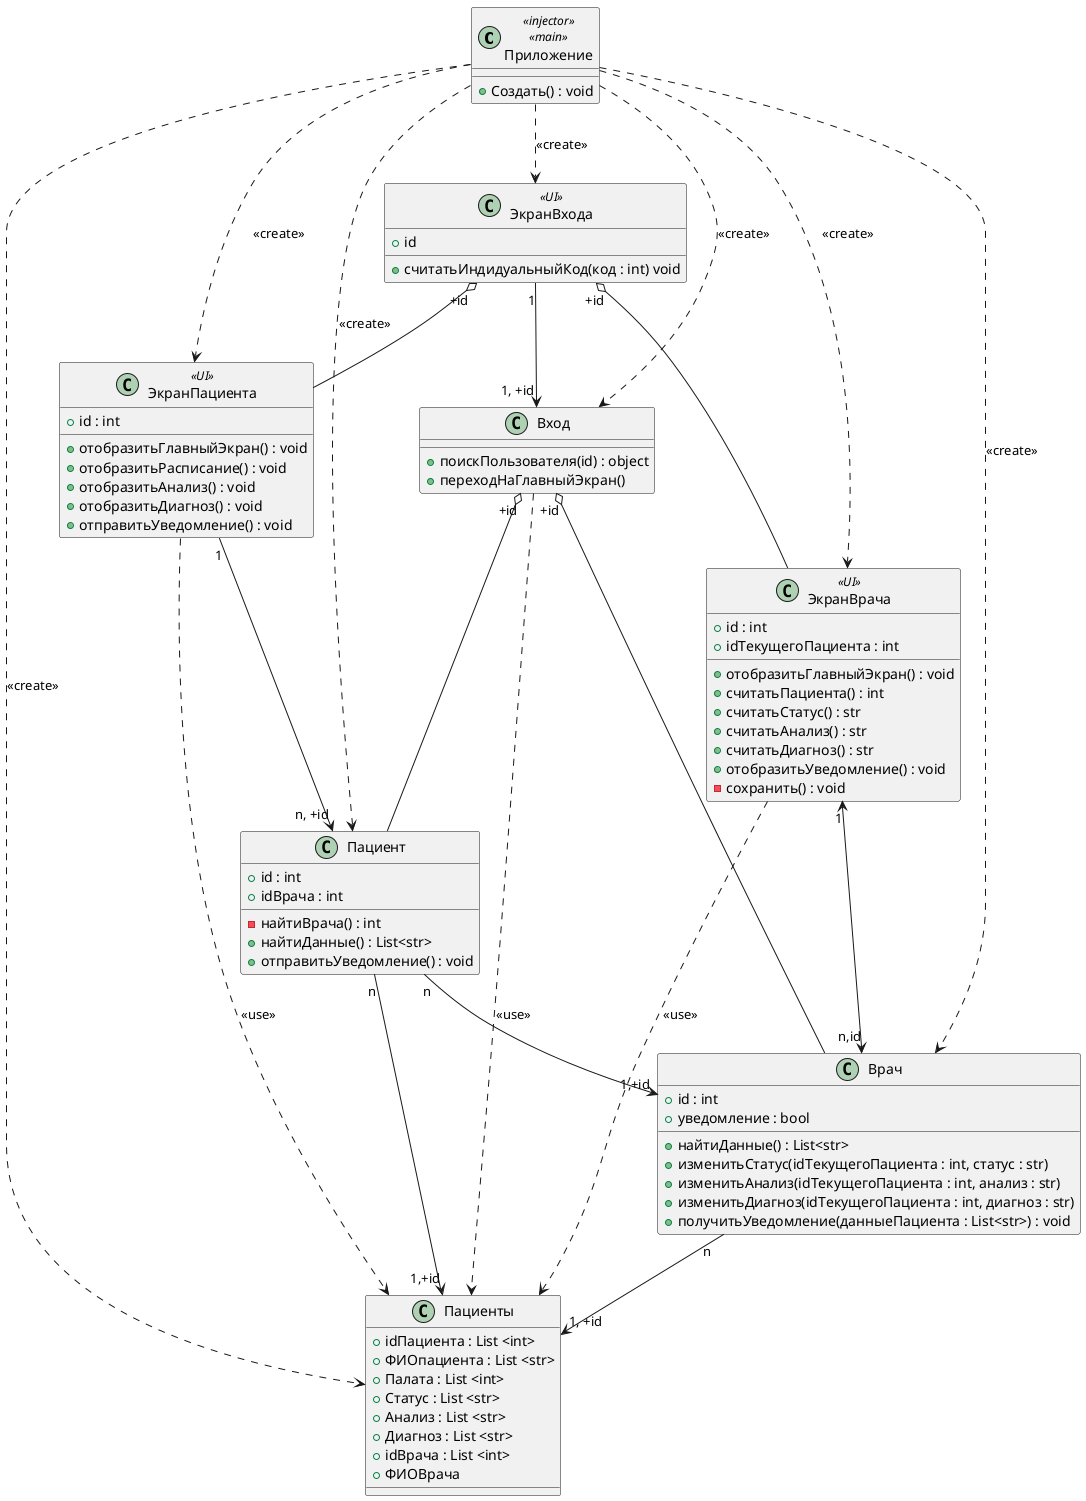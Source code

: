 @startuml
class Приложение <<injector>>, <<main>>
{
+Создать() : void
}
Приложение ..> ЭкранВхода : <<create>>
Приложение ..> ЭкранВрача : <<create>>
Приложение ..> ЭкранПациента : <<create>>
Приложение ..> Вход : <<create>>
Приложение ..> Врач : <<create>>
Приложение ..> Пациент : <<create>>
Приложение ..> Пациенты : <<create>>

class ЭкранВхода <<UI>>{
+id

+считатьИндидуальныйКод(код : int) void
}
ЭкранВхода "1"-->"1, +id" Вход
ЭкранВхода "+id" o-- ЭкранВрача
ЭкранВхода "+id" o-- ЭкранПациента


class ЭкранВрача <<UI>> {
+id : int
+idТекущегоПациента : int

+отобразитьГлавныйЭкран() : void
+считатьПациента() : int
+считатьСтатус() : str
+считатьАнализ() : str
+считатьДиагноз() : str
+отобразитьУведомление() : void
-сохранить() : void
}

ЭкранВрача "1"<-->"n,id" Врач
ЭкранВрача ..> Пациенты : <<use>>



class ЭкранПациента <<UI>>
{
+id : int

+отобразитьГлавныйЭкран() : void
+отобразитьРасписание() : void
+отобразитьАнализ() : void
+отобразитьДиагноз() : void
+отправитьУведомление() : void
}

ЭкранПациента "1"-->"n, +id" Пациент
ЭкранПациента ..> Пациенты : <<use>>


class Вход
{
+ поискПользователя(id) : object
+ переходНаГлавныйЭкран()
}
Вход ..> Пациенты : <<use>>
Вход "+id" o--  Врач
Вход "+id" o-- Пациент



class Врач
{
+ id : int
+ уведомление : bool

+найтиДанные() : List<str>
+ изменитьСтатус(idТекущегоПациента : int, статус : str)
+ изменитьАнализ(idТекущегоПациента : int, анализ : str)
+ изменитьДиагноз(idТекущегоПациента : int, диагноз : str)
+ получитьУведомление(данныеПациента : List<str>) : void
}
Врач "n"-->"1, +id" Пациенты

class Пациент
{
+ id : int
+ idВрача : int
-найтиВрача() : int
+найтиДанные() : List<str>
+отправитьУведомление() : void
}
Пациент "n"-->"1,+id" Пациенты
Пациент "n"-->"1,+id" Врач

class Пациенты
{
+idПациента : List <int>
+ФИОпациента : List <str>
+Палата : List <int>
+Статус : List <str>
+Анализ : List <str>
+Диагноз : List <str>
+idВрача : List <int>
+ФИОВрача
}
@enduml
